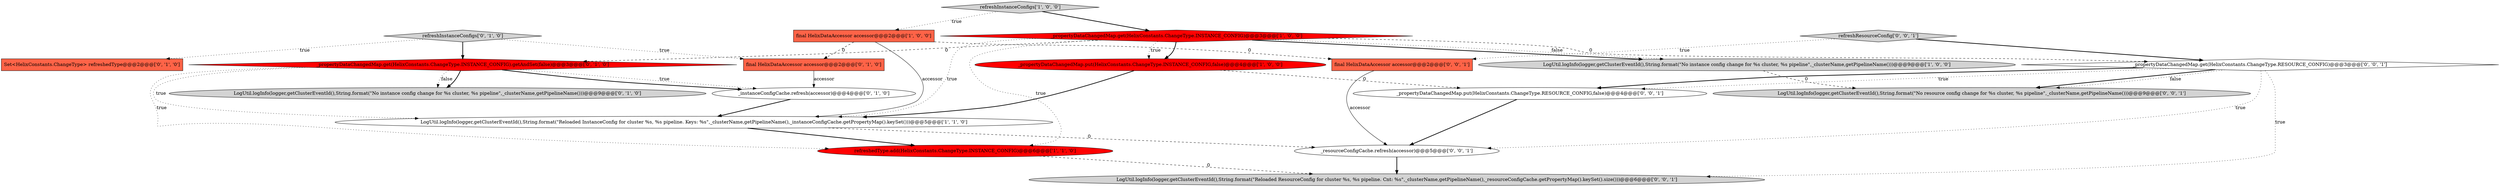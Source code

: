 digraph {
16 [style = filled, label = "LogUtil.logInfo(logger,getClusterEventId(),String.format(\"Reloaded ResourceConfig for cluster %s, %s pipeline. Cnt: %s\",_clusterName,getPipelineName(),_resourceConfigCache.getPropertyMap().keySet().size()))@@@6@@@['0', '0', '1']", fillcolor = lightgray, shape = ellipse image = "AAA0AAABBB3BBB"];
5 [style = filled, label = "LogUtil.logInfo(logger,getClusterEventId(),String.format(\"Reloaded InstanceConfig for cluster %s, %s pipeline. Keys: %s\",_clusterName,getPipelineName(),_instanceConfigCache.getPropertyMap().keySet()))@@@5@@@['1', '1', '0']", fillcolor = white, shape = ellipse image = "AAA0AAABBB1BBB"];
12 [style = filled, label = "final HelixDataAccessor accessor@@@2@@@['0', '1', '0']", fillcolor = tomato, shape = box image = "AAA1AAABBB2BBB"];
4 [style = filled, label = "_propertyDataChangedMap.get(HelixConstants.ChangeType.INSTANCE_CONFIG)@@@3@@@['1', '0', '0']", fillcolor = red, shape = diamond image = "AAA1AAABBB1BBB"];
6 [style = filled, label = "LogUtil.logInfo(logger,getClusterEventId(),String.format(\"No instance config change for %s cluster, %s pipeline\",_clusterName,getPipelineName()))@@@9@@@['1', '0', '0']", fillcolor = lightgray, shape = ellipse image = "AAA0AAABBB1BBB"];
7 [style = filled, label = "_instanceConfigCache.refresh(accessor)@@@4@@@['0', '1', '0']", fillcolor = white, shape = ellipse image = "AAA0AAABBB2BBB"];
8 [style = filled, label = "Set<HelixConstants.ChangeType> refreshedType@@@2@@@['0', '1', '0']", fillcolor = tomato, shape = box image = "AAA0AAABBB2BBB"];
13 [style = filled, label = "_resourceConfigCache.refresh(accessor)@@@5@@@['0', '0', '1']", fillcolor = white, shape = ellipse image = "AAA0AAABBB3BBB"];
0 [style = filled, label = "refreshedType.add(HelixConstants.ChangeType.INSTANCE_CONFIG)@@@6@@@['1', '1', '0']", fillcolor = red, shape = ellipse image = "AAA1AAABBB1BBB"];
3 [style = filled, label = "_propertyDataChangedMap.put(HelixConstants.ChangeType.INSTANCE_CONFIG,false)@@@4@@@['1', '0', '0']", fillcolor = red, shape = ellipse image = "AAA1AAABBB1BBB"];
9 [style = filled, label = "refreshInstanceConfigs['0', '1', '0']", fillcolor = lightgray, shape = diamond image = "AAA0AAABBB2BBB"];
10 [style = filled, label = "LogUtil.logInfo(logger,getClusterEventId(),String.format(\"No instance config change for %s cluster, %s pipeline\",_clusterName,getPipelineName()))@@@9@@@['0', '1', '0']", fillcolor = lightgray, shape = ellipse image = "AAA0AAABBB2BBB"];
1 [style = filled, label = "final HelixDataAccessor accessor@@@2@@@['1', '0', '0']", fillcolor = tomato, shape = box image = "AAA1AAABBB1BBB"];
11 [style = filled, label = "_propertyDataChangedMap.get(HelixConstants.ChangeType.INSTANCE_CONFIG).getAndSet(false)@@@3@@@['0', '1', '0']", fillcolor = red, shape = diamond image = "AAA1AAABBB2BBB"];
2 [style = filled, label = "refreshInstanceConfigs['1', '0', '0']", fillcolor = lightgray, shape = diamond image = "AAA0AAABBB1BBB"];
15 [style = filled, label = "final HelixDataAccessor accessor@@@2@@@['0', '0', '1']", fillcolor = tomato, shape = box image = "AAA0AAABBB3BBB"];
18 [style = filled, label = "_propertyDataChangedMap.get(HelixConstants.ChangeType.RESOURCE_CONFIG)@@@3@@@['0', '0', '1']", fillcolor = white, shape = diamond image = "AAA0AAABBB3BBB"];
14 [style = filled, label = "refreshResourceConfig['0', '0', '1']", fillcolor = lightgray, shape = diamond image = "AAA0AAABBB3BBB"];
17 [style = filled, label = "LogUtil.logInfo(logger,getClusterEventId(),String.format(\"No resource config change for %s cluster, %s pipeline\",_clusterName,getPipelineName()))@@@9@@@['0', '0', '1']", fillcolor = lightgray, shape = ellipse image = "AAA0AAABBB3BBB"];
19 [style = filled, label = "_propertyDataChangedMap.put(HelixConstants.ChangeType.RESOURCE_CONFIG,false)@@@4@@@['0', '0', '1']", fillcolor = white, shape = ellipse image = "AAA0AAABBB3BBB"];
5->13 [style = dashed, label="0"];
11->7 [style = dotted, label="true"];
4->18 [style = dashed, label="0"];
4->5 [style = dotted, label="true"];
4->3 [style = bold, label=""];
12->7 [style = solid, label="accessor"];
9->12 [style = dotted, label="true"];
9->11 [style = bold, label=""];
18->16 [style = dotted, label="true"];
4->6 [style = bold, label=""];
1->5 [style = solid, label="accessor"];
1->15 [style = dashed, label="0"];
4->0 [style = dotted, label="true"];
0->16 [style = dashed, label="0"];
18->19 [style = dotted, label="true"];
18->19 [style = bold, label=""];
18->17 [style = bold, label=""];
11->5 [style = dotted, label="true"];
6->17 [style = dashed, label="0"];
2->4 [style = bold, label=""];
4->6 [style = dotted, label="false"];
13->16 [style = bold, label=""];
3->19 [style = dashed, label="0"];
9->8 [style = dotted, label="true"];
1->12 [style = dashed, label="0"];
14->15 [style = dotted, label="true"];
3->5 [style = bold, label=""];
7->5 [style = bold, label=""];
4->3 [style = dotted, label="true"];
15->13 [style = solid, label="accessor"];
19->13 [style = bold, label=""];
5->0 [style = bold, label=""];
2->1 [style = dotted, label="true"];
11->10 [style = bold, label=""];
11->0 [style = dotted, label="true"];
14->18 [style = bold, label=""];
4->11 [style = dashed, label="0"];
11->10 [style = dotted, label="false"];
18->17 [style = dotted, label="false"];
11->7 [style = bold, label=""];
18->13 [style = dotted, label="true"];
}
